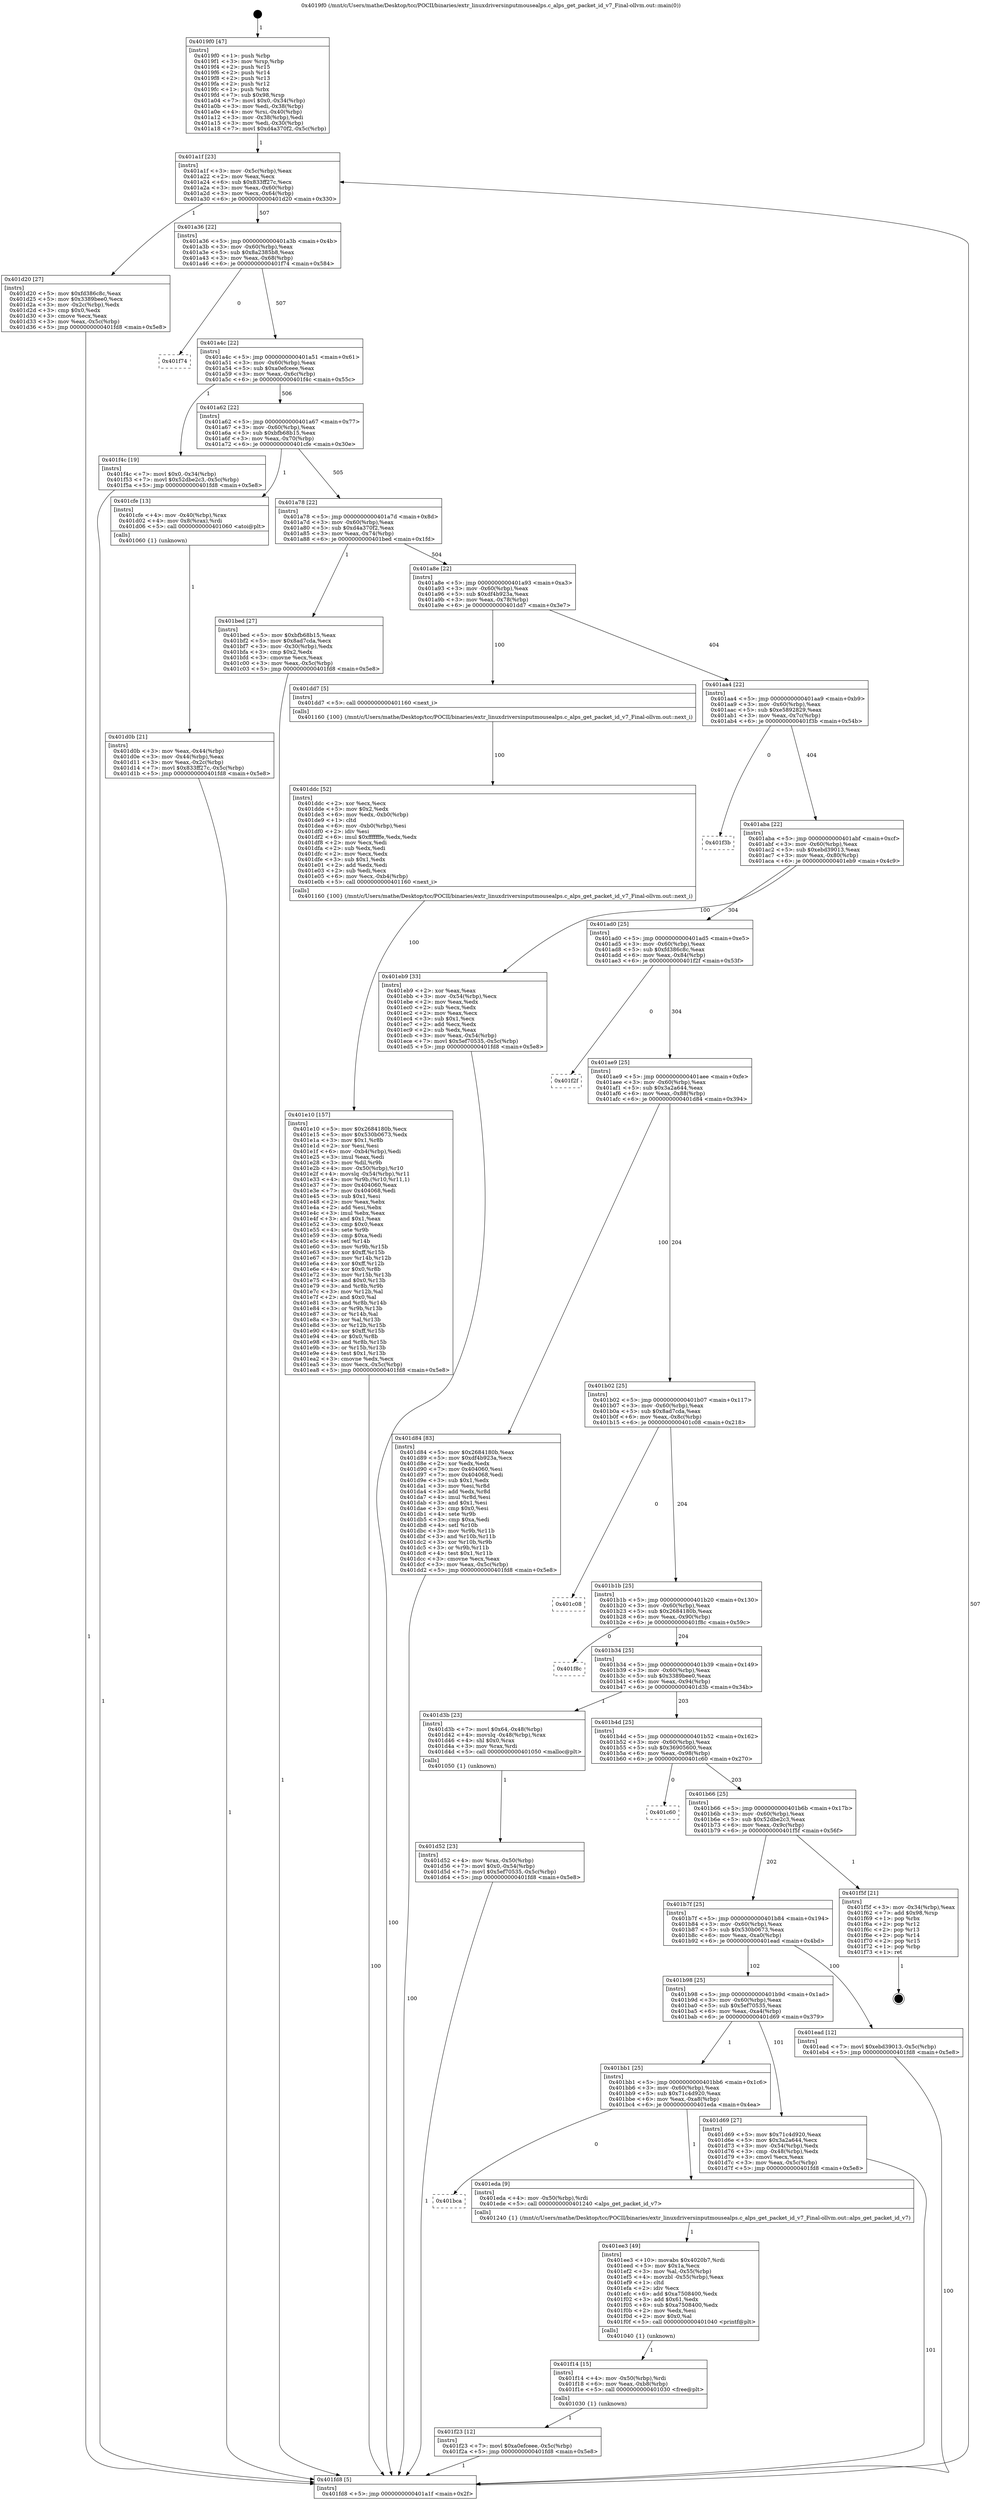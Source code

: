 digraph "0x4019f0" {
  label = "0x4019f0 (/mnt/c/Users/mathe/Desktop/tcc/POCII/binaries/extr_linuxdriversinputmousealps.c_alps_get_packet_id_v7_Final-ollvm.out::main(0))"
  labelloc = "t"
  node[shape=record]

  Entry [label="",width=0.3,height=0.3,shape=circle,fillcolor=black,style=filled]
  "0x401a1f" [label="{
     0x401a1f [23]\l
     | [instrs]\l
     &nbsp;&nbsp;0x401a1f \<+3\>: mov -0x5c(%rbp),%eax\l
     &nbsp;&nbsp;0x401a22 \<+2\>: mov %eax,%ecx\l
     &nbsp;&nbsp;0x401a24 \<+6\>: sub $0x833ff27c,%ecx\l
     &nbsp;&nbsp;0x401a2a \<+3\>: mov %eax,-0x60(%rbp)\l
     &nbsp;&nbsp;0x401a2d \<+3\>: mov %ecx,-0x64(%rbp)\l
     &nbsp;&nbsp;0x401a30 \<+6\>: je 0000000000401d20 \<main+0x330\>\l
  }"]
  "0x401d20" [label="{
     0x401d20 [27]\l
     | [instrs]\l
     &nbsp;&nbsp;0x401d20 \<+5\>: mov $0xfd386c8c,%eax\l
     &nbsp;&nbsp;0x401d25 \<+5\>: mov $0x3389bee0,%ecx\l
     &nbsp;&nbsp;0x401d2a \<+3\>: mov -0x2c(%rbp),%edx\l
     &nbsp;&nbsp;0x401d2d \<+3\>: cmp $0x0,%edx\l
     &nbsp;&nbsp;0x401d30 \<+3\>: cmove %ecx,%eax\l
     &nbsp;&nbsp;0x401d33 \<+3\>: mov %eax,-0x5c(%rbp)\l
     &nbsp;&nbsp;0x401d36 \<+5\>: jmp 0000000000401fd8 \<main+0x5e8\>\l
  }"]
  "0x401a36" [label="{
     0x401a36 [22]\l
     | [instrs]\l
     &nbsp;&nbsp;0x401a36 \<+5\>: jmp 0000000000401a3b \<main+0x4b\>\l
     &nbsp;&nbsp;0x401a3b \<+3\>: mov -0x60(%rbp),%eax\l
     &nbsp;&nbsp;0x401a3e \<+5\>: sub $0x8a2385b8,%eax\l
     &nbsp;&nbsp;0x401a43 \<+3\>: mov %eax,-0x68(%rbp)\l
     &nbsp;&nbsp;0x401a46 \<+6\>: je 0000000000401f74 \<main+0x584\>\l
  }"]
  Exit [label="",width=0.3,height=0.3,shape=circle,fillcolor=black,style=filled,peripheries=2]
  "0x401f74" [label="{
     0x401f74\l
  }", style=dashed]
  "0x401a4c" [label="{
     0x401a4c [22]\l
     | [instrs]\l
     &nbsp;&nbsp;0x401a4c \<+5\>: jmp 0000000000401a51 \<main+0x61\>\l
     &nbsp;&nbsp;0x401a51 \<+3\>: mov -0x60(%rbp),%eax\l
     &nbsp;&nbsp;0x401a54 \<+5\>: sub $0xa0efceee,%eax\l
     &nbsp;&nbsp;0x401a59 \<+3\>: mov %eax,-0x6c(%rbp)\l
     &nbsp;&nbsp;0x401a5c \<+6\>: je 0000000000401f4c \<main+0x55c\>\l
  }"]
  "0x401f23" [label="{
     0x401f23 [12]\l
     | [instrs]\l
     &nbsp;&nbsp;0x401f23 \<+7\>: movl $0xa0efceee,-0x5c(%rbp)\l
     &nbsp;&nbsp;0x401f2a \<+5\>: jmp 0000000000401fd8 \<main+0x5e8\>\l
  }"]
  "0x401f4c" [label="{
     0x401f4c [19]\l
     | [instrs]\l
     &nbsp;&nbsp;0x401f4c \<+7\>: movl $0x0,-0x34(%rbp)\l
     &nbsp;&nbsp;0x401f53 \<+7\>: movl $0x52dbe2c3,-0x5c(%rbp)\l
     &nbsp;&nbsp;0x401f5a \<+5\>: jmp 0000000000401fd8 \<main+0x5e8\>\l
  }"]
  "0x401a62" [label="{
     0x401a62 [22]\l
     | [instrs]\l
     &nbsp;&nbsp;0x401a62 \<+5\>: jmp 0000000000401a67 \<main+0x77\>\l
     &nbsp;&nbsp;0x401a67 \<+3\>: mov -0x60(%rbp),%eax\l
     &nbsp;&nbsp;0x401a6a \<+5\>: sub $0xbfb68b15,%eax\l
     &nbsp;&nbsp;0x401a6f \<+3\>: mov %eax,-0x70(%rbp)\l
     &nbsp;&nbsp;0x401a72 \<+6\>: je 0000000000401cfe \<main+0x30e\>\l
  }"]
  "0x401f14" [label="{
     0x401f14 [15]\l
     | [instrs]\l
     &nbsp;&nbsp;0x401f14 \<+4\>: mov -0x50(%rbp),%rdi\l
     &nbsp;&nbsp;0x401f18 \<+6\>: mov %eax,-0xb8(%rbp)\l
     &nbsp;&nbsp;0x401f1e \<+5\>: call 0000000000401030 \<free@plt\>\l
     | [calls]\l
     &nbsp;&nbsp;0x401030 \{1\} (unknown)\l
  }"]
  "0x401cfe" [label="{
     0x401cfe [13]\l
     | [instrs]\l
     &nbsp;&nbsp;0x401cfe \<+4\>: mov -0x40(%rbp),%rax\l
     &nbsp;&nbsp;0x401d02 \<+4\>: mov 0x8(%rax),%rdi\l
     &nbsp;&nbsp;0x401d06 \<+5\>: call 0000000000401060 \<atoi@plt\>\l
     | [calls]\l
     &nbsp;&nbsp;0x401060 \{1\} (unknown)\l
  }"]
  "0x401a78" [label="{
     0x401a78 [22]\l
     | [instrs]\l
     &nbsp;&nbsp;0x401a78 \<+5\>: jmp 0000000000401a7d \<main+0x8d\>\l
     &nbsp;&nbsp;0x401a7d \<+3\>: mov -0x60(%rbp),%eax\l
     &nbsp;&nbsp;0x401a80 \<+5\>: sub $0xd4a370f2,%eax\l
     &nbsp;&nbsp;0x401a85 \<+3\>: mov %eax,-0x74(%rbp)\l
     &nbsp;&nbsp;0x401a88 \<+6\>: je 0000000000401bed \<main+0x1fd\>\l
  }"]
  "0x401ee3" [label="{
     0x401ee3 [49]\l
     | [instrs]\l
     &nbsp;&nbsp;0x401ee3 \<+10\>: movabs $0x4020b7,%rdi\l
     &nbsp;&nbsp;0x401eed \<+5\>: mov $0x1a,%ecx\l
     &nbsp;&nbsp;0x401ef2 \<+3\>: mov %al,-0x55(%rbp)\l
     &nbsp;&nbsp;0x401ef5 \<+4\>: movzbl -0x55(%rbp),%eax\l
     &nbsp;&nbsp;0x401ef9 \<+1\>: cltd\l
     &nbsp;&nbsp;0x401efa \<+2\>: idiv %ecx\l
     &nbsp;&nbsp;0x401efc \<+6\>: add $0xa7508400,%edx\l
     &nbsp;&nbsp;0x401f02 \<+3\>: add $0x61,%edx\l
     &nbsp;&nbsp;0x401f05 \<+6\>: sub $0xa7508400,%edx\l
     &nbsp;&nbsp;0x401f0b \<+2\>: mov %edx,%esi\l
     &nbsp;&nbsp;0x401f0d \<+2\>: mov $0x0,%al\l
     &nbsp;&nbsp;0x401f0f \<+5\>: call 0000000000401040 \<printf@plt\>\l
     | [calls]\l
     &nbsp;&nbsp;0x401040 \{1\} (unknown)\l
  }"]
  "0x401bed" [label="{
     0x401bed [27]\l
     | [instrs]\l
     &nbsp;&nbsp;0x401bed \<+5\>: mov $0xbfb68b15,%eax\l
     &nbsp;&nbsp;0x401bf2 \<+5\>: mov $0x8ad7cda,%ecx\l
     &nbsp;&nbsp;0x401bf7 \<+3\>: mov -0x30(%rbp),%edx\l
     &nbsp;&nbsp;0x401bfa \<+3\>: cmp $0x2,%edx\l
     &nbsp;&nbsp;0x401bfd \<+3\>: cmovne %ecx,%eax\l
     &nbsp;&nbsp;0x401c00 \<+3\>: mov %eax,-0x5c(%rbp)\l
     &nbsp;&nbsp;0x401c03 \<+5\>: jmp 0000000000401fd8 \<main+0x5e8\>\l
  }"]
  "0x401a8e" [label="{
     0x401a8e [22]\l
     | [instrs]\l
     &nbsp;&nbsp;0x401a8e \<+5\>: jmp 0000000000401a93 \<main+0xa3\>\l
     &nbsp;&nbsp;0x401a93 \<+3\>: mov -0x60(%rbp),%eax\l
     &nbsp;&nbsp;0x401a96 \<+5\>: sub $0xdf4b923a,%eax\l
     &nbsp;&nbsp;0x401a9b \<+3\>: mov %eax,-0x78(%rbp)\l
     &nbsp;&nbsp;0x401a9e \<+6\>: je 0000000000401dd7 \<main+0x3e7\>\l
  }"]
  "0x401fd8" [label="{
     0x401fd8 [5]\l
     | [instrs]\l
     &nbsp;&nbsp;0x401fd8 \<+5\>: jmp 0000000000401a1f \<main+0x2f\>\l
  }"]
  "0x4019f0" [label="{
     0x4019f0 [47]\l
     | [instrs]\l
     &nbsp;&nbsp;0x4019f0 \<+1\>: push %rbp\l
     &nbsp;&nbsp;0x4019f1 \<+3\>: mov %rsp,%rbp\l
     &nbsp;&nbsp;0x4019f4 \<+2\>: push %r15\l
     &nbsp;&nbsp;0x4019f6 \<+2\>: push %r14\l
     &nbsp;&nbsp;0x4019f8 \<+2\>: push %r13\l
     &nbsp;&nbsp;0x4019fa \<+2\>: push %r12\l
     &nbsp;&nbsp;0x4019fc \<+1\>: push %rbx\l
     &nbsp;&nbsp;0x4019fd \<+7\>: sub $0x98,%rsp\l
     &nbsp;&nbsp;0x401a04 \<+7\>: movl $0x0,-0x34(%rbp)\l
     &nbsp;&nbsp;0x401a0b \<+3\>: mov %edi,-0x38(%rbp)\l
     &nbsp;&nbsp;0x401a0e \<+4\>: mov %rsi,-0x40(%rbp)\l
     &nbsp;&nbsp;0x401a12 \<+3\>: mov -0x38(%rbp),%edi\l
     &nbsp;&nbsp;0x401a15 \<+3\>: mov %edi,-0x30(%rbp)\l
     &nbsp;&nbsp;0x401a18 \<+7\>: movl $0xd4a370f2,-0x5c(%rbp)\l
  }"]
  "0x401d0b" [label="{
     0x401d0b [21]\l
     | [instrs]\l
     &nbsp;&nbsp;0x401d0b \<+3\>: mov %eax,-0x44(%rbp)\l
     &nbsp;&nbsp;0x401d0e \<+3\>: mov -0x44(%rbp),%eax\l
     &nbsp;&nbsp;0x401d11 \<+3\>: mov %eax,-0x2c(%rbp)\l
     &nbsp;&nbsp;0x401d14 \<+7\>: movl $0x833ff27c,-0x5c(%rbp)\l
     &nbsp;&nbsp;0x401d1b \<+5\>: jmp 0000000000401fd8 \<main+0x5e8\>\l
  }"]
  "0x401bca" [label="{
     0x401bca\l
  }", style=dashed]
  "0x401dd7" [label="{
     0x401dd7 [5]\l
     | [instrs]\l
     &nbsp;&nbsp;0x401dd7 \<+5\>: call 0000000000401160 \<next_i\>\l
     | [calls]\l
     &nbsp;&nbsp;0x401160 \{100\} (/mnt/c/Users/mathe/Desktop/tcc/POCII/binaries/extr_linuxdriversinputmousealps.c_alps_get_packet_id_v7_Final-ollvm.out::next_i)\l
  }"]
  "0x401aa4" [label="{
     0x401aa4 [22]\l
     | [instrs]\l
     &nbsp;&nbsp;0x401aa4 \<+5\>: jmp 0000000000401aa9 \<main+0xb9\>\l
     &nbsp;&nbsp;0x401aa9 \<+3\>: mov -0x60(%rbp),%eax\l
     &nbsp;&nbsp;0x401aac \<+5\>: sub $0xe5892829,%eax\l
     &nbsp;&nbsp;0x401ab1 \<+3\>: mov %eax,-0x7c(%rbp)\l
     &nbsp;&nbsp;0x401ab4 \<+6\>: je 0000000000401f3b \<main+0x54b\>\l
  }"]
  "0x401eda" [label="{
     0x401eda [9]\l
     | [instrs]\l
     &nbsp;&nbsp;0x401eda \<+4\>: mov -0x50(%rbp),%rdi\l
     &nbsp;&nbsp;0x401ede \<+5\>: call 0000000000401240 \<alps_get_packet_id_v7\>\l
     | [calls]\l
     &nbsp;&nbsp;0x401240 \{1\} (/mnt/c/Users/mathe/Desktop/tcc/POCII/binaries/extr_linuxdriversinputmousealps.c_alps_get_packet_id_v7_Final-ollvm.out::alps_get_packet_id_v7)\l
  }"]
  "0x401f3b" [label="{
     0x401f3b\l
  }", style=dashed]
  "0x401aba" [label="{
     0x401aba [22]\l
     | [instrs]\l
     &nbsp;&nbsp;0x401aba \<+5\>: jmp 0000000000401abf \<main+0xcf\>\l
     &nbsp;&nbsp;0x401abf \<+3\>: mov -0x60(%rbp),%eax\l
     &nbsp;&nbsp;0x401ac2 \<+5\>: sub $0xebd39013,%eax\l
     &nbsp;&nbsp;0x401ac7 \<+3\>: mov %eax,-0x80(%rbp)\l
     &nbsp;&nbsp;0x401aca \<+6\>: je 0000000000401eb9 \<main+0x4c9\>\l
  }"]
  "0x401e10" [label="{
     0x401e10 [157]\l
     | [instrs]\l
     &nbsp;&nbsp;0x401e10 \<+5\>: mov $0x2684180b,%ecx\l
     &nbsp;&nbsp;0x401e15 \<+5\>: mov $0x530b0673,%edx\l
     &nbsp;&nbsp;0x401e1a \<+3\>: mov $0x1,%r8b\l
     &nbsp;&nbsp;0x401e1d \<+2\>: xor %esi,%esi\l
     &nbsp;&nbsp;0x401e1f \<+6\>: mov -0xb4(%rbp),%edi\l
     &nbsp;&nbsp;0x401e25 \<+3\>: imul %eax,%edi\l
     &nbsp;&nbsp;0x401e28 \<+3\>: mov %dil,%r9b\l
     &nbsp;&nbsp;0x401e2b \<+4\>: mov -0x50(%rbp),%r10\l
     &nbsp;&nbsp;0x401e2f \<+4\>: movslq -0x54(%rbp),%r11\l
     &nbsp;&nbsp;0x401e33 \<+4\>: mov %r9b,(%r10,%r11,1)\l
     &nbsp;&nbsp;0x401e37 \<+7\>: mov 0x404060,%eax\l
     &nbsp;&nbsp;0x401e3e \<+7\>: mov 0x404068,%edi\l
     &nbsp;&nbsp;0x401e45 \<+3\>: sub $0x1,%esi\l
     &nbsp;&nbsp;0x401e48 \<+2\>: mov %eax,%ebx\l
     &nbsp;&nbsp;0x401e4a \<+2\>: add %esi,%ebx\l
     &nbsp;&nbsp;0x401e4c \<+3\>: imul %ebx,%eax\l
     &nbsp;&nbsp;0x401e4f \<+3\>: and $0x1,%eax\l
     &nbsp;&nbsp;0x401e52 \<+3\>: cmp $0x0,%eax\l
     &nbsp;&nbsp;0x401e55 \<+4\>: sete %r9b\l
     &nbsp;&nbsp;0x401e59 \<+3\>: cmp $0xa,%edi\l
     &nbsp;&nbsp;0x401e5c \<+4\>: setl %r14b\l
     &nbsp;&nbsp;0x401e60 \<+3\>: mov %r9b,%r15b\l
     &nbsp;&nbsp;0x401e63 \<+4\>: xor $0xff,%r15b\l
     &nbsp;&nbsp;0x401e67 \<+3\>: mov %r14b,%r12b\l
     &nbsp;&nbsp;0x401e6a \<+4\>: xor $0xff,%r12b\l
     &nbsp;&nbsp;0x401e6e \<+4\>: xor $0x0,%r8b\l
     &nbsp;&nbsp;0x401e72 \<+3\>: mov %r15b,%r13b\l
     &nbsp;&nbsp;0x401e75 \<+4\>: and $0x0,%r13b\l
     &nbsp;&nbsp;0x401e79 \<+3\>: and %r8b,%r9b\l
     &nbsp;&nbsp;0x401e7c \<+3\>: mov %r12b,%al\l
     &nbsp;&nbsp;0x401e7f \<+2\>: and $0x0,%al\l
     &nbsp;&nbsp;0x401e81 \<+3\>: and %r8b,%r14b\l
     &nbsp;&nbsp;0x401e84 \<+3\>: or %r9b,%r13b\l
     &nbsp;&nbsp;0x401e87 \<+3\>: or %r14b,%al\l
     &nbsp;&nbsp;0x401e8a \<+3\>: xor %al,%r13b\l
     &nbsp;&nbsp;0x401e8d \<+3\>: or %r12b,%r15b\l
     &nbsp;&nbsp;0x401e90 \<+4\>: xor $0xff,%r15b\l
     &nbsp;&nbsp;0x401e94 \<+4\>: or $0x0,%r8b\l
     &nbsp;&nbsp;0x401e98 \<+3\>: and %r8b,%r15b\l
     &nbsp;&nbsp;0x401e9b \<+3\>: or %r15b,%r13b\l
     &nbsp;&nbsp;0x401e9e \<+4\>: test $0x1,%r13b\l
     &nbsp;&nbsp;0x401ea2 \<+3\>: cmovne %edx,%ecx\l
     &nbsp;&nbsp;0x401ea5 \<+3\>: mov %ecx,-0x5c(%rbp)\l
     &nbsp;&nbsp;0x401ea8 \<+5\>: jmp 0000000000401fd8 \<main+0x5e8\>\l
  }"]
  "0x401eb9" [label="{
     0x401eb9 [33]\l
     | [instrs]\l
     &nbsp;&nbsp;0x401eb9 \<+2\>: xor %eax,%eax\l
     &nbsp;&nbsp;0x401ebb \<+3\>: mov -0x54(%rbp),%ecx\l
     &nbsp;&nbsp;0x401ebe \<+2\>: mov %eax,%edx\l
     &nbsp;&nbsp;0x401ec0 \<+2\>: sub %ecx,%edx\l
     &nbsp;&nbsp;0x401ec2 \<+2\>: mov %eax,%ecx\l
     &nbsp;&nbsp;0x401ec4 \<+3\>: sub $0x1,%ecx\l
     &nbsp;&nbsp;0x401ec7 \<+2\>: add %ecx,%edx\l
     &nbsp;&nbsp;0x401ec9 \<+2\>: sub %edx,%eax\l
     &nbsp;&nbsp;0x401ecb \<+3\>: mov %eax,-0x54(%rbp)\l
     &nbsp;&nbsp;0x401ece \<+7\>: movl $0x5ef70535,-0x5c(%rbp)\l
     &nbsp;&nbsp;0x401ed5 \<+5\>: jmp 0000000000401fd8 \<main+0x5e8\>\l
  }"]
  "0x401ad0" [label="{
     0x401ad0 [25]\l
     | [instrs]\l
     &nbsp;&nbsp;0x401ad0 \<+5\>: jmp 0000000000401ad5 \<main+0xe5\>\l
     &nbsp;&nbsp;0x401ad5 \<+3\>: mov -0x60(%rbp),%eax\l
     &nbsp;&nbsp;0x401ad8 \<+5\>: sub $0xfd386c8c,%eax\l
     &nbsp;&nbsp;0x401add \<+6\>: mov %eax,-0x84(%rbp)\l
     &nbsp;&nbsp;0x401ae3 \<+6\>: je 0000000000401f2f \<main+0x53f\>\l
  }"]
  "0x401ddc" [label="{
     0x401ddc [52]\l
     | [instrs]\l
     &nbsp;&nbsp;0x401ddc \<+2\>: xor %ecx,%ecx\l
     &nbsp;&nbsp;0x401dde \<+5\>: mov $0x2,%edx\l
     &nbsp;&nbsp;0x401de3 \<+6\>: mov %edx,-0xb0(%rbp)\l
     &nbsp;&nbsp;0x401de9 \<+1\>: cltd\l
     &nbsp;&nbsp;0x401dea \<+6\>: mov -0xb0(%rbp),%esi\l
     &nbsp;&nbsp;0x401df0 \<+2\>: idiv %esi\l
     &nbsp;&nbsp;0x401df2 \<+6\>: imul $0xfffffffe,%edx,%edx\l
     &nbsp;&nbsp;0x401df8 \<+2\>: mov %ecx,%edi\l
     &nbsp;&nbsp;0x401dfa \<+2\>: sub %edx,%edi\l
     &nbsp;&nbsp;0x401dfc \<+2\>: mov %ecx,%edx\l
     &nbsp;&nbsp;0x401dfe \<+3\>: sub $0x1,%edx\l
     &nbsp;&nbsp;0x401e01 \<+2\>: add %edx,%edi\l
     &nbsp;&nbsp;0x401e03 \<+2\>: sub %edi,%ecx\l
     &nbsp;&nbsp;0x401e05 \<+6\>: mov %ecx,-0xb4(%rbp)\l
     &nbsp;&nbsp;0x401e0b \<+5\>: call 0000000000401160 \<next_i\>\l
     | [calls]\l
     &nbsp;&nbsp;0x401160 \{100\} (/mnt/c/Users/mathe/Desktop/tcc/POCII/binaries/extr_linuxdriversinputmousealps.c_alps_get_packet_id_v7_Final-ollvm.out::next_i)\l
  }"]
  "0x401f2f" [label="{
     0x401f2f\l
  }", style=dashed]
  "0x401ae9" [label="{
     0x401ae9 [25]\l
     | [instrs]\l
     &nbsp;&nbsp;0x401ae9 \<+5\>: jmp 0000000000401aee \<main+0xfe\>\l
     &nbsp;&nbsp;0x401aee \<+3\>: mov -0x60(%rbp),%eax\l
     &nbsp;&nbsp;0x401af1 \<+5\>: sub $0x3a2a644,%eax\l
     &nbsp;&nbsp;0x401af6 \<+6\>: mov %eax,-0x88(%rbp)\l
     &nbsp;&nbsp;0x401afc \<+6\>: je 0000000000401d84 \<main+0x394\>\l
  }"]
  "0x401bb1" [label="{
     0x401bb1 [25]\l
     | [instrs]\l
     &nbsp;&nbsp;0x401bb1 \<+5\>: jmp 0000000000401bb6 \<main+0x1c6\>\l
     &nbsp;&nbsp;0x401bb6 \<+3\>: mov -0x60(%rbp),%eax\l
     &nbsp;&nbsp;0x401bb9 \<+5\>: sub $0x71c4d920,%eax\l
     &nbsp;&nbsp;0x401bbe \<+6\>: mov %eax,-0xa8(%rbp)\l
     &nbsp;&nbsp;0x401bc4 \<+6\>: je 0000000000401eda \<main+0x4ea\>\l
  }"]
  "0x401d84" [label="{
     0x401d84 [83]\l
     | [instrs]\l
     &nbsp;&nbsp;0x401d84 \<+5\>: mov $0x2684180b,%eax\l
     &nbsp;&nbsp;0x401d89 \<+5\>: mov $0xdf4b923a,%ecx\l
     &nbsp;&nbsp;0x401d8e \<+2\>: xor %edx,%edx\l
     &nbsp;&nbsp;0x401d90 \<+7\>: mov 0x404060,%esi\l
     &nbsp;&nbsp;0x401d97 \<+7\>: mov 0x404068,%edi\l
     &nbsp;&nbsp;0x401d9e \<+3\>: sub $0x1,%edx\l
     &nbsp;&nbsp;0x401da1 \<+3\>: mov %esi,%r8d\l
     &nbsp;&nbsp;0x401da4 \<+3\>: add %edx,%r8d\l
     &nbsp;&nbsp;0x401da7 \<+4\>: imul %r8d,%esi\l
     &nbsp;&nbsp;0x401dab \<+3\>: and $0x1,%esi\l
     &nbsp;&nbsp;0x401dae \<+3\>: cmp $0x0,%esi\l
     &nbsp;&nbsp;0x401db1 \<+4\>: sete %r9b\l
     &nbsp;&nbsp;0x401db5 \<+3\>: cmp $0xa,%edi\l
     &nbsp;&nbsp;0x401db8 \<+4\>: setl %r10b\l
     &nbsp;&nbsp;0x401dbc \<+3\>: mov %r9b,%r11b\l
     &nbsp;&nbsp;0x401dbf \<+3\>: and %r10b,%r11b\l
     &nbsp;&nbsp;0x401dc2 \<+3\>: xor %r10b,%r9b\l
     &nbsp;&nbsp;0x401dc5 \<+3\>: or %r9b,%r11b\l
     &nbsp;&nbsp;0x401dc8 \<+4\>: test $0x1,%r11b\l
     &nbsp;&nbsp;0x401dcc \<+3\>: cmovne %ecx,%eax\l
     &nbsp;&nbsp;0x401dcf \<+3\>: mov %eax,-0x5c(%rbp)\l
     &nbsp;&nbsp;0x401dd2 \<+5\>: jmp 0000000000401fd8 \<main+0x5e8\>\l
  }"]
  "0x401b02" [label="{
     0x401b02 [25]\l
     | [instrs]\l
     &nbsp;&nbsp;0x401b02 \<+5\>: jmp 0000000000401b07 \<main+0x117\>\l
     &nbsp;&nbsp;0x401b07 \<+3\>: mov -0x60(%rbp),%eax\l
     &nbsp;&nbsp;0x401b0a \<+5\>: sub $0x8ad7cda,%eax\l
     &nbsp;&nbsp;0x401b0f \<+6\>: mov %eax,-0x8c(%rbp)\l
     &nbsp;&nbsp;0x401b15 \<+6\>: je 0000000000401c08 \<main+0x218\>\l
  }"]
  "0x401d69" [label="{
     0x401d69 [27]\l
     | [instrs]\l
     &nbsp;&nbsp;0x401d69 \<+5\>: mov $0x71c4d920,%eax\l
     &nbsp;&nbsp;0x401d6e \<+5\>: mov $0x3a2a644,%ecx\l
     &nbsp;&nbsp;0x401d73 \<+3\>: mov -0x54(%rbp),%edx\l
     &nbsp;&nbsp;0x401d76 \<+3\>: cmp -0x48(%rbp),%edx\l
     &nbsp;&nbsp;0x401d79 \<+3\>: cmovl %ecx,%eax\l
     &nbsp;&nbsp;0x401d7c \<+3\>: mov %eax,-0x5c(%rbp)\l
     &nbsp;&nbsp;0x401d7f \<+5\>: jmp 0000000000401fd8 \<main+0x5e8\>\l
  }"]
  "0x401c08" [label="{
     0x401c08\l
  }", style=dashed]
  "0x401b1b" [label="{
     0x401b1b [25]\l
     | [instrs]\l
     &nbsp;&nbsp;0x401b1b \<+5\>: jmp 0000000000401b20 \<main+0x130\>\l
     &nbsp;&nbsp;0x401b20 \<+3\>: mov -0x60(%rbp),%eax\l
     &nbsp;&nbsp;0x401b23 \<+5\>: sub $0x2684180b,%eax\l
     &nbsp;&nbsp;0x401b28 \<+6\>: mov %eax,-0x90(%rbp)\l
     &nbsp;&nbsp;0x401b2e \<+6\>: je 0000000000401f8c \<main+0x59c\>\l
  }"]
  "0x401b98" [label="{
     0x401b98 [25]\l
     | [instrs]\l
     &nbsp;&nbsp;0x401b98 \<+5\>: jmp 0000000000401b9d \<main+0x1ad\>\l
     &nbsp;&nbsp;0x401b9d \<+3\>: mov -0x60(%rbp),%eax\l
     &nbsp;&nbsp;0x401ba0 \<+5\>: sub $0x5ef70535,%eax\l
     &nbsp;&nbsp;0x401ba5 \<+6\>: mov %eax,-0xa4(%rbp)\l
     &nbsp;&nbsp;0x401bab \<+6\>: je 0000000000401d69 \<main+0x379\>\l
  }"]
  "0x401f8c" [label="{
     0x401f8c\l
  }", style=dashed]
  "0x401b34" [label="{
     0x401b34 [25]\l
     | [instrs]\l
     &nbsp;&nbsp;0x401b34 \<+5\>: jmp 0000000000401b39 \<main+0x149\>\l
     &nbsp;&nbsp;0x401b39 \<+3\>: mov -0x60(%rbp),%eax\l
     &nbsp;&nbsp;0x401b3c \<+5\>: sub $0x3389bee0,%eax\l
     &nbsp;&nbsp;0x401b41 \<+6\>: mov %eax,-0x94(%rbp)\l
     &nbsp;&nbsp;0x401b47 \<+6\>: je 0000000000401d3b \<main+0x34b\>\l
  }"]
  "0x401ead" [label="{
     0x401ead [12]\l
     | [instrs]\l
     &nbsp;&nbsp;0x401ead \<+7\>: movl $0xebd39013,-0x5c(%rbp)\l
     &nbsp;&nbsp;0x401eb4 \<+5\>: jmp 0000000000401fd8 \<main+0x5e8\>\l
  }"]
  "0x401d3b" [label="{
     0x401d3b [23]\l
     | [instrs]\l
     &nbsp;&nbsp;0x401d3b \<+7\>: movl $0x64,-0x48(%rbp)\l
     &nbsp;&nbsp;0x401d42 \<+4\>: movslq -0x48(%rbp),%rax\l
     &nbsp;&nbsp;0x401d46 \<+4\>: shl $0x0,%rax\l
     &nbsp;&nbsp;0x401d4a \<+3\>: mov %rax,%rdi\l
     &nbsp;&nbsp;0x401d4d \<+5\>: call 0000000000401050 \<malloc@plt\>\l
     | [calls]\l
     &nbsp;&nbsp;0x401050 \{1\} (unknown)\l
  }"]
  "0x401b4d" [label="{
     0x401b4d [25]\l
     | [instrs]\l
     &nbsp;&nbsp;0x401b4d \<+5\>: jmp 0000000000401b52 \<main+0x162\>\l
     &nbsp;&nbsp;0x401b52 \<+3\>: mov -0x60(%rbp),%eax\l
     &nbsp;&nbsp;0x401b55 \<+5\>: sub $0x36905600,%eax\l
     &nbsp;&nbsp;0x401b5a \<+6\>: mov %eax,-0x98(%rbp)\l
     &nbsp;&nbsp;0x401b60 \<+6\>: je 0000000000401c60 \<main+0x270\>\l
  }"]
  "0x401d52" [label="{
     0x401d52 [23]\l
     | [instrs]\l
     &nbsp;&nbsp;0x401d52 \<+4\>: mov %rax,-0x50(%rbp)\l
     &nbsp;&nbsp;0x401d56 \<+7\>: movl $0x0,-0x54(%rbp)\l
     &nbsp;&nbsp;0x401d5d \<+7\>: movl $0x5ef70535,-0x5c(%rbp)\l
     &nbsp;&nbsp;0x401d64 \<+5\>: jmp 0000000000401fd8 \<main+0x5e8\>\l
  }"]
  "0x401b7f" [label="{
     0x401b7f [25]\l
     | [instrs]\l
     &nbsp;&nbsp;0x401b7f \<+5\>: jmp 0000000000401b84 \<main+0x194\>\l
     &nbsp;&nbsp;0x401b84 \<+3\>: mov -0x60(%rbp),%eax\l
     &nbsp;&nbsp;0x401b87 \<+5\>: sub $0x530b0673,%eax\l
     &nbsp;&nbsp;0x401b8c \<+6\>: mov %eax,-0xa0(%rbp)\l
     &nbsp;&nbsp;0x401b92 \<+6\>: je 0000000000401ead \<main+0x4bd\>\l
  }"]
  "0x401c60" [label="{
     0x401c60\l
  }", style=dashed]
  "0x401b66" [label="{
     0x401b66 [25]\l
     | [instrs]\l
     &nbsp;&nbsp;0x401b66 \<+5\>: jmp 0000000000401b6b \<main+0x17b\>\l
     &nbsp;&nbsp;0x401b6b \<+3\>: mov -0x60(%rbp),%eax\l
     &nbsp;&nbsp;0x401b6e \<+5\>: sub $0x52dbe2c3,%eax\l
     &nbsp;&nbsp;0x401b73 \<+6\>: mov %eax,-0x9c(%rbp)\l
     &nbsp;&nbsp;0x401b79 \<+6\>: je 0000000000401f5f \<main+0x56f\>\l
  }"]
  "0x401f5f" [label="{
     0x401f5f [21]\l
     | [instrs]\l
     &nbsp;&nbsp;0x401f5f \<+3\>: mov -0x34(%rbp),%eax\l
     &nbsp;&nbsp;0x401f62 \<+7\>: add $0x98,%rsp\l
     &nbsp;&nbsp;0x401f69 \<+1\>: pop %rbx\l
     &nbsp;&nbsp;0x401f6a \<+2\>: pop %r12\l
     &nbsp;&nbsp;0x401f6c \<+2\>: pop %r13\l
     &nbsp;&nbsp;0x401f6e \<+2\>: pop %r14\l
     &nbsp;&nbsp;0x401f70 \<+2\>: pop %r15\l
     &nbsp;&nbsp;0x401f72 \<+1\>: pop %rbp\l
     &nbsp;&nbsp;0x401f73 \<+1\>: ret\l
  }"]
  Entry -> "0x4019f0" [label=" 1"]
  "0x401a1f" -> "0x401d20" [label=" 1"]
  "0x401a1f" -> "0x401a36" [label=" 507"]
  "0x401f5f" -> Exit [label=" 1"]
  "0x401a36" -> "0x401f74" [label=" 0"]
  "0x401a36" -> "0x401a4c" [label=" 507"]
  "0x401f4c" -> "0x401fd8" [label=" 1"]
  "0x401a4c" -> "0x401f4c" [label=" 1"]
  "0x401a4c" -> "0x401a62" [label=" 506"]
  "0x401f23" -> "0x401fd8" [label=" 1"]
  "0x401a62" -> "0x401cfe" [label=" 1"]
  "0x401a62" -> "0x401a78" [label=" 505"]
  "0x401f14" -> "0x401f23" [label=" 1"]
  "0x401a78" -> "0x401bed" [label=" 1"]
  "0x401a78" -> "0x401a8e" [label=" 504"]
  "0x401bed" -> "0x401fd8" [label=" 1"]
  "0x4019f0" -> "0x401a1f" [label=" 1"]
  "0x401fd8" -> "0x401a1f" [label=" 507"]
  "0x401cfe" -> "0x401d0b" [label=" 1"]
  "0x401d0b" -> "0x401fd8" [label=" 1"]
  "0x401d20" -> "0x401fd8" [label=" 1"]
  "0x401ee3" -> "0x401f14" [label=" 1"]
  "0x401a8e" -> "0x401dd7" [label=" 100"]
  "0x401a8e" -> "0x401aa4" [label=" 404"]
  "0x401eda" -> "0x401ee3" [label=" 1"]
  "0x401aa4" -> "0x401f3b" [label=" 0"]
  "0x401aa4" -> "0x401aba" [label=" 404"]
  "0x401bb1" -> "0x401bca" [label=" 0"]
  "0x401aba" -> "0x401eb9" [label=" 100"]
  "0x401aba" -> "0x401ad0" [label=" 304"]
  "0x401bb1" -> "0x401eda" [label=" 1"]
  "0x401ad0" -> "0x401f2f" [label=" 0"]
  "0x401ad0" -> "0x401ae9" [label=" 304"]
  "0x401eb9" -> "0x401fd8" [label=" 100"]
  "0x401ae9" -> "0x401d84" [label=" 100"]
  "0x401ae9" -> "0x401b02" [label=" 204"]
  "0x401ead" -> "0x401fd8" [label=" 100"]
  "0x401b02" -> "0x401c08" [label=" 0"]
  "0x401b02" -> "0x401b1b" [label=" 204"]
  "0x401e10" -> "0x401fd8" [label=" 100"]
  "0x401b1b" -> "0x401f8c" [label=" 0"]
  "0x401b1b" -> "0x401b34" [label=" 204"]
  "0x401dd7" -> "0x401ddc" [label=" 100"]
  "0x401b34" -> "0x401d3b" [label=" 1"]
  "0x401b34" -> "0x401b4d" [label=" 203"]
  "0x401d3b" -> "0x401d52" [label=" 1"]
  "0x401d52" -> "0x401fd8" [label=" 1"]
  "0x401d84" -> "0x401fd8" [label=" 100"]
  "0x401b4d" -> "0x401c60" [label=" 0"]
  "0x401b4d" -> "0x401b66" [label=" 203"]
  "0x401b98" -> "0x401bb1" [label=" 1"]
  "0x401b66" -> "0x401f5f" [label=" 1"]
  "0x401b66" -> "0x401b7f" [label=" 202"]
  "0x401d69" -> "0x401fd8" [label=" 101"]
  "0x401b7f" -> "0x401ead" [label=" 100"]
  "0x401b7f" -> "0x401b98" [label=" 102"]
  "0x401ddc" -> "0x401e10" [label=" 100"]
  "0x401b98" -> "0x401d69" [label=" 101"]
}
